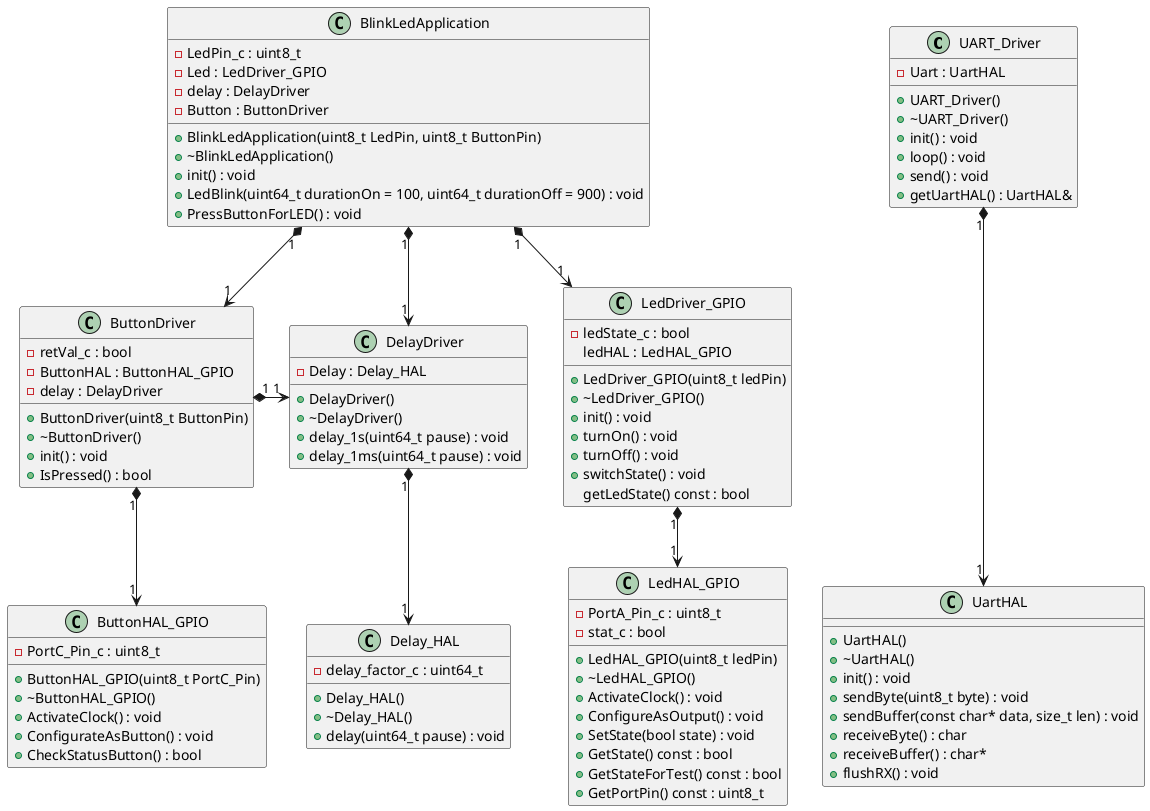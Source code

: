 
@startuml Build 1 - Press Button for LED
top to bottom direction

class UART_Driver
{
    +UART_Driver()
    +~UART_Driver()
    +init() : void
    +loop() : void
    +send() : void
    +getUartHAL() : UartHAL&
    -Uart : UartHAL
}

class UartHAL
{
    +UartHAL()
    +~UartHAL()
    +init() : void
    +sendByte(uint8_t byte) : void
    +sendBuffer(const char* data, size_t len) : void
    +receiveByte() : char
    +receiveBuffer() : char*
    +flushRX() : void
}

together{
    UART_Driver "1" *---> "1" UartHAL
}

class ButtonDriver
{
  +ButtonDriver(uint8_t ButtonPin)
  +~ButtonDriver()
  +init() : void
  +IsPressed() : bool
  -retVal_c : bool
  -ButtonHAL : ButtonHAL_GPIO
  -delay : DelayDriver
}

ButtonDriver "1" *-r-> "1" DelayDriver
ButtonDriver "1" *-d-> "1" ButtonHAL_GPIO

class ButtonHAL_GPIO
{
    +ButtonHAL_GPIO(uint8_t PortC_Pin)
    +~ButtonHAL_GPIO()
    +ActivateClock() : void
    +ConfigurateAsButton() : void
    +CheckStatusButton() : bool
    -PortC_Pin_c : uint8_t
}

class DelayDriver
{
    +DelayDriver()
    +~DelayDriver()
    +delay_1s(uint64_t pause) : void
    +delay_1ms(uint64_t pause) : void
    -Delay : Delay_HAL
}

DelayDriver "1" *-d-> "1" Delay_HAL

class Delay_HAL
{
    +Delay_HAL()
    +~Delay_HAL()
    +delay(uint64_t pause) : void
    -delay_factor_c : uint64_t
}

class BlinkLedApplication
{
    +BlinkLedApplication(uint8_t LedPin, uint8_t ButtonPin)
    +~BlinkLedApplication()
    +init() : void
    +LedBlink(uint64_t durationOn = 100, uint64_t durationOff = 900) : void
    +PressButtonForLED() : void
    -LedPin_c : uint8_t
    -Led : LedDriver_GPIO
    -delay : DelayDriver
    -Button : ButtonDriver
}

BlinkLedApplication "1" *-d-> "1" LedDriver_GPIO
BlinkLedApplication "1" *-d-> "1" DelayDriver
BlinkLedApplication "1" *-d-> "1" ButtonDriver

class LedDriver_GPIO
{
    +LedDriver_GPIO(uint8_t ledPin)
    +~LedDriver_GPIO()
    +init() : void
    +turnOn() : void
    +turnOff() : void
    +switchState() : void
    getLedState() const : bool
    -ledState_c : bool
    ledHAL : LedHAL_GPIO
}

LedDriver_GPIO "1" *-d-> "1" LedHAL_GPIO

class LedHAL_GPIO
{
    +LedHAL_GPIO(uint8_t ledPin)
    +~LedHAL_GPIO()
    +ActivateClock() : void
    +ConfigureAsOutput() : void
    +SetState(bool state) : void
    +GetState() const : bool
    +GetStateForTest() const : bool
    +GetPortPin() const : uint8_t
    -PortA_Pin_c : uint8_t
    -stat_c : bool
}

@enduml
